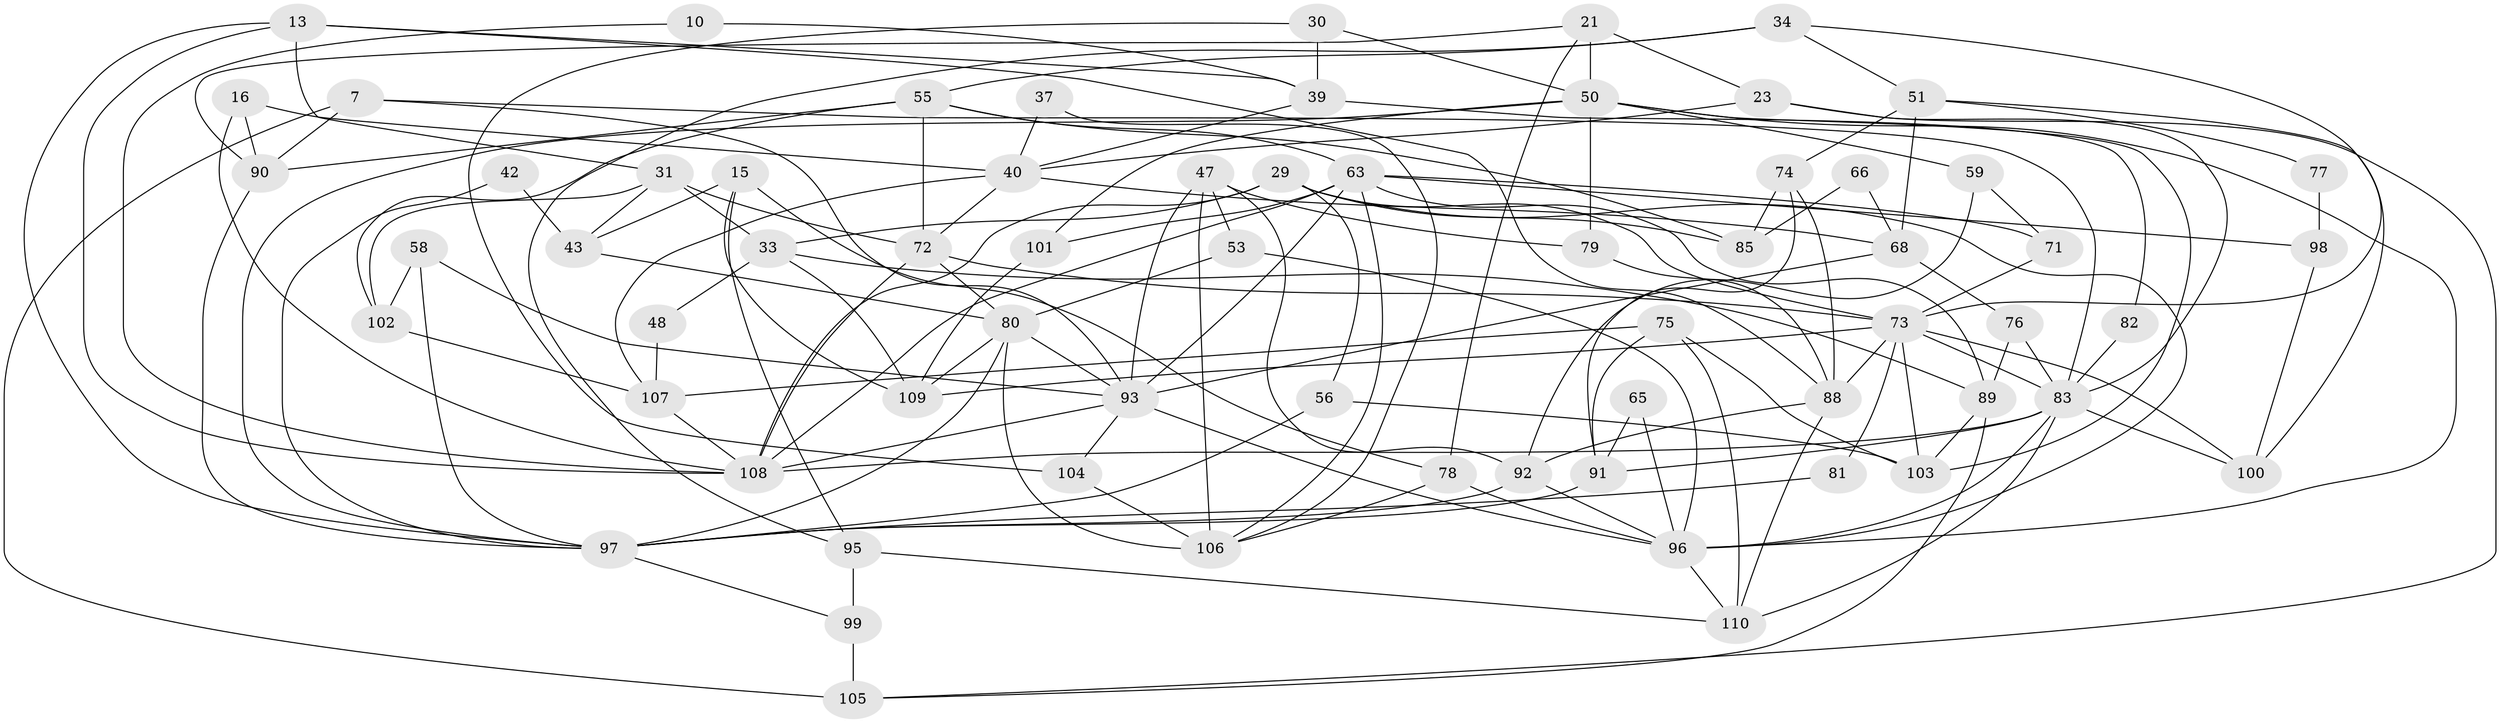 // original degree distribution, {6: 0.1, 5: 0.2, 4: 0.2818181818181818, 2: 0.15454545454545454, 3: 0.22727272727272727, 7: 0.01818181818181818, 9: 0.00909090909090909, 8: 0.00909090909090909}
// Generated by graph-tools (version 1.1) at 2025/53/03/04/25 21:53:04]
// undirected, 66 vertices, 153 edges
graph export_dot {
graph [start="1"]
  node [color=gray90,style=filled];
  7;
  10;
  13;
  15;
  16;
  21;
  23;
  29 [super="+17"];
  30;
  31;
  33;
  34;
  37;
  39 [super="+14"];
  40 [super="+22"];
  42;
  43;
  47 [super="+38"];
  48;
  50 [super="+18"];
  51 [super="+5"];
  53 [super="+24"];
  55 [super="+35"];
  56;
  58;
  59;
  63;
  65;
  66;
  68 [super="+49"];
  71;
  72 [super="+60"];
  73 [super="+2+25"];
  74;
  75 [super="+28"];
  76 [super="+11"];
  77;
  78;
  79;
  80 [super="+44"];
  81;
  82;
  83 [super="+64+70"];
  85;
  88 [super="+46"];
  89 [super="+45"];
  90 [super="+67"];
  91;
  92;
  93 [super="+69+84"];
  95;
  96 [super="+57"];
  97 [super="+6+54"];
  98 [super="+87"];
  99 [super="+52"];
  100 [super="+94"];
  101;
  102;
  103;
  104 [super="+86"];
  105;
  106 [super="+32"];
  107;
  108 [super="+3+62+61"];
  109 [super="+41"];
  110 [super="+4+19"];
  7 -- 90 [weight=2];
  7 -- 105;
  7 -- 93;
  7 -- 83;
  10 -- 39;
  10 -- 108;
  13 -- 108;
  13 -- 31;
  13 -- 39;
  13 -- 97;
  13 -- 88;
  15 -- 43;
  15 -- 78;
  15 -- 95;
  15 -- 109;
  16 -- 40 [weight=2];
  16 -- 90 [weight=2];
  16 -- 108;
  21 -- 23;
  21 -- 50 [weight=2];
  21 -- 78;
  21 -- 90;
  23 -- 105;
  23 -- 40;
  23 -- 83;
  29 -- 33;
  29 -- 56;
  29 -- 85 [weight=2];
  29 -- 96;
  29 -- 73;
  29 -- 108;
  30 -- 39 [weight=2];
  30 -- 104 [weight=2];
  30 -- 50;
  31 -- 33;
  31 -- 43;
  31 -- 102;
  31 -- 72;
  33 -- 48;
  33 -- 89 [weight=2];
  33 -- 109;
  34 -- 95;
  34 -- 51;
  34 -- 55;
  34 -- 73;
  37 -- 106;
  37 -- 40;
  39 -- 82;
  39 -- 40;
  40 -- 107;
  40 -- 72;
  40 -- 68;
  42 -- 43;
  42 -- 97;
  43 -- 80;
  47 -- 79;
  47 -- 106;
  47 -- 93;
  47 -- 92;
  47 -- 53;
  48 -- 107;
  50 -- 59;
  50 -- 79;
  50 -- 101;
  50 -- 97 [weight=2];
  50 -- 103;
  50 -- 96;
  51 -- 100;
  51 -- 68;
  51 -- 74;
  51 -- 77;
  53 -- 96 [weight=3];
  53 -- 80;
  55 -- 102;
  55 -- 85;
  55 -- 72 [weight=2];
  55 -- 90;
  55 -- 63;
  56 -- 103;
  56 -- 97;
  58 -- 102;
  58 -- 93;
  58 -- 97;
  59 -- 71;
  59 -- 92;
  63 -- 71;
  63 -- 98 [weight=2];
  63 -- 101;
  63 -- 89;
  63 -- 106;
  63 -- 108;
  63 -- 93;
  65 -- 96;
  65 -- 91;
  66 -- 85;
  66 -- 68;
  68 -- 93 [weight=2];
  68 -- 76;
  71 -- 73;
  72 -- 73 [weight=2];
  72 -- 108 [weight=2];
  72 -- 80;
  73 -- 103;
  73 -- 100 [weight=2];
  73 -- 81;
  73 -- 88;
  73 -- 83;
  73 -- 109;
  74 -- 85;
  74 -- 91;
  74 -- 88;
  75 -- 91;
  75 -- 103 [weight=2];
  75 -- 107;
  75 -- 110;
  76 -- 89;
  76 -- 83;
  77 -- 98;
  78 -- 106;
  78 -- 96;
  79 -- 88;
  80 -- 93;
  80 -- 97;
  80 -- 106;
  80 -- 109;
  81 -- 97;
  82 -- 83;
  83 -- 91 [weight=2];
  83 -- 100;
  83 -- 108 [weight=2];
  83 -- 110;
  83 -- 96;
  88 -- 92;
  88 -- 110;
  89 -- 105;
  89 -- 103;
  90 -- 97;
  91 -- 97;
  92 -- 96;
  92 -- 97;
  93 -- 96 [weight=2];
  93 -- 104;
  93 -- 108;
  95 -- 99;
  95 -- 110;
  96 -- 110;
  97 -- 99;
  98 -- 100;
  99 -- 105 [weight=2];
  101 -- 109;
  102 -- 107;
  104 -- 106 [weight=2];
  107 -- 108;
}

